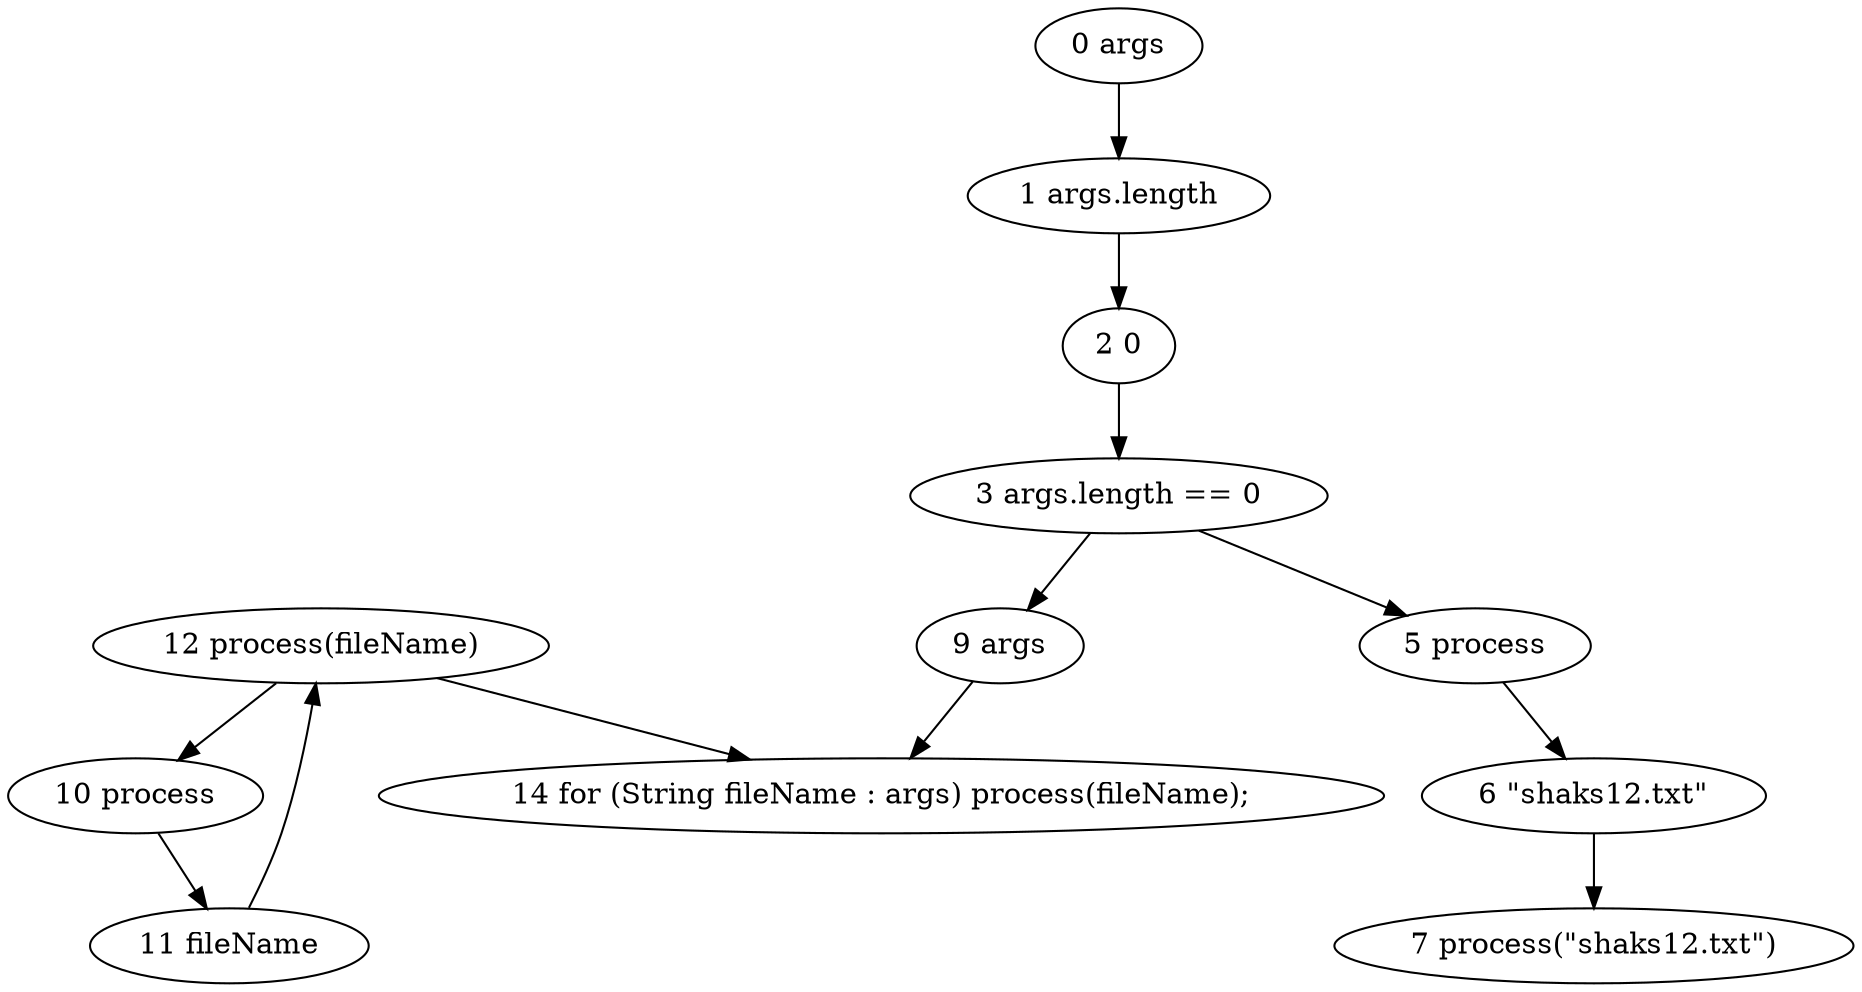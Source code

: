 digraph "Reader$thread.run" {
"2 0" -> "3 args.length == 0"
"0 args" -> "1 args.length"
"1 args.length" -> "2 0"
"6 \"shaks12.txt\"" -> "7 process(\"shaks12.txt\")"
"3 args.length == 0" -> "5 process"
"5 process" -> "6 \"shaks12.txt\""
"9 args" -> "14 for (String fileName : args) process(fileName);"
"12 process(fileName)" -> "14 for (String fileName : args) process(fileName);"
"3 args.length == 0" -> "9 args"
"11 fileName" -> "12 process(fileName)"
"12 process(fileName)" -> "10 process"
"10 process" -> "11 fileName"
}

digraph "Reader$thread.process" {
"2 new FileInputStream(new File(fileName))" -> "3 FileInputStream stream = new FileInputStream(new File(fileName))"
"1 new File(fileName)" -> "2 new FileInputStream(new File(fileName))"
"11 \"READER: input file \" + fileName + \" successfully opened. Starting processing ...\"" -> "12 System.out.println(\"READER: input file \" + fileName + \" successfully opened. Starting processing ...\")"
"5 System.out" -> "6 System.out.println"
"4 System" -> "5 System.out"
"3 FileInputStream stream = new FileInputStream(new File(fileName))" -> "4 System"
"10 \" successfully opened. Starting processing ...\"" -> "11 \"READER: input file \" + fileName + \" successfully opened. Starting processing ...\""
"8 fileName" -> "9 \"READER: input file \" + fileName"
"6 System.out.println" -> "7 \"READER: input file \""
"7 \"READER: input file \"" -> "8 fileName"
"9 \"READER: input file \" + fileName" -> "10 \" successfully opened. Starting processing ...\""
"12 System.out.println(\"READER: input file \" + fileName + \" successfully opened. Starting processing ...\")" -> "14 int r"
"21 -1" -> "22 (r = stream.read()) != -1"
"18 stream.read()" -> "19 r = stream.read()"
"29 buckets[(char)r].bump()" -> "15 r"
"14 int r" -> "15 r"
"17 stream.read" -> "18 stream.read()"
"16 stream" -> "17 stream.read"
"15 r" -> "16 stream"
"19 r = stream.read()" -> "21 -1"
"28 buckets[(char)r].bump" -> "29 buckets[(char)r].bump()"
"27 buckets[(char)r]" -> "28 buckets[(char)r].bump"
"26 (char)r" -> "27 buckets[(char)r]"
"22 (r = stream.read()) != -1" -> "24 buckets"
"25 r" -> "26 (char)r"
"24 buckets" -> "25 r"
"36 \"READER: Reading complete. Asking buckets to print count.\"" -> "37 System.out.println(\"READER: Reading complete. Asking buckets to print count.\")"
"34 System.out" -> "35 System.out.println"
"33 System" -> "34 System.out"
"22 (r = stream.read()) != -1" -> "33 System"
"35 System.out.println" -> "36 \"READER: Reading complete. Asking buckets to print count.\""
"37 System.out.println(\"READER: Reading complete. Asking buckets to print count.\")" -> "40 IOException e"
"44 e" -> "45 System.out.println(e)"
"42 System.out" -> "43 System.out.println"
"41 System" -> "42 System.out"
"40 IOException e" -> "41 System"
"43 System.out.println" -> "44 e"
"50 0" -> "51 int i = 0"
"37 System.out.println(\"READER: Reading complete. Asking buckets to print count.\")" -> "50 0"
"45 System.out.println(e)" -> "50 0"
"54 buckets.length" -> "55 i < buckets.length"
"51 int i = 0" -> "52 i"
"64 i++" -> "52 i"
"61 buckets[i].finish(i)" -> "52 i"
"53 buckets" -> "54 buckets.length"
"52 i" -> "53 buckets"
"63 i" -> "64 i++"
"61 buckets[i].finish(i)" -> "63 i"
"60 i" -> "61 buckets[i].finish(i)"
"58 buckets[i]" -> "59 buckets[i].finish"
"57 i" -> "58 buckets[i]"
"55 i < buckets.length" -> "56 buckets"
"56 buckets" -> "57 i"
"59 buckets[i].finish" -> "60 i"
"70 \"READER: work complete.\"" -> "71 System.out.println(\"READER: work complete.\")"
"68 System.out" -> "69 System.out.println"
"67 System" -> "68 System.out"
"55 i < buckets.length" -> "67 System"
"69 System.out.println" -> "70 \"READER: work complete.\""
}

digraph "Reader$thread.<init>" {
}

digraph "Bucket$thread.bump$Original" {
"0 count" -> "1 count++"
}

digraph "Bucket$thread.bump" {
}

digraph "Bucket$thread.finish$Original" {
"8 \"\" + index + \":\" + count" -> "9 p.print(\"\" + index + \":\" + count)"
"0 p" -> "1 p.print"
"7 count" -> "8 \"\" + index + \":\" + count"
"5 \":\"" -> "6 \"\" + index + \":\""
"3 index" -> "4 \"\" + index"
"1 p.print" -> "2 \"\""
"2 \"\"" -> "3 index"
"4 \"\" + index" -> "5 \":\""
"6 \"\" + index + \":\"" -> "7 count"
}

digraph "Bucket$thread.finish" {
}

digraph "Bucket$thread.run" {
}

digraph "Bucket$thread.<init>" {
}

digraph "Bucket$task.bump$Original" {
}

digraph "Bucket$task.bump" {
}

digraph "Bucket$task.finish$Original" {
}

digraph "Bucket$task.finish" {
}

digraph "Bucket$task.run" {
}

digraph "Bucket$task.<init>" {
}

digraph "Bucket$serial.bump" {
}

digraph "Bucket$serial.finish" {
}

digraph "Bucket$serial.<init>" {
}

digraph "Bucket$serial.panini$disconnect" {
}

digraph "Bucket$monitor.bump" {
}

digraph "Bucket$monitor.finish" {
}

digraph "Bucket$monitor.<init>" {
}

digraph "Bucket$monitor.panini$disconnect" {
}

digraph "Printer$thread.print$Original" {
"3 output" -> "4 System.out.println(output)"
"1 System.out" -> "2 System.out.println"
"0 System" -> "1 System.out"
"2 System.out.println" -> "3 output"
}

digraph "Printer$thread.print" {
}

digraph "Printer$thread.run" {
}

digraph "Printer$thread.<init>" {
}

digraph "Printer$task.print$Original" {
}

digraph "Printer$task.print" {
}

digraph "Printer$task.run" {
}

digraph "Printer$task.<init>" {
}

digraph "Printer$serial.print" {
}

digraph "Printer$serial.<init>" {
}

digraph "Printer$serial.panini$disconnect" {
}

digraph "Printer$monitor.print" {
}

digraph "Printer$monitor.<init>" {
}

digraph "Printer$monitor.panini$disconnect" {
}

digraph "Histogram.<init>" {
}

digraph "Histogram.main" {
}


